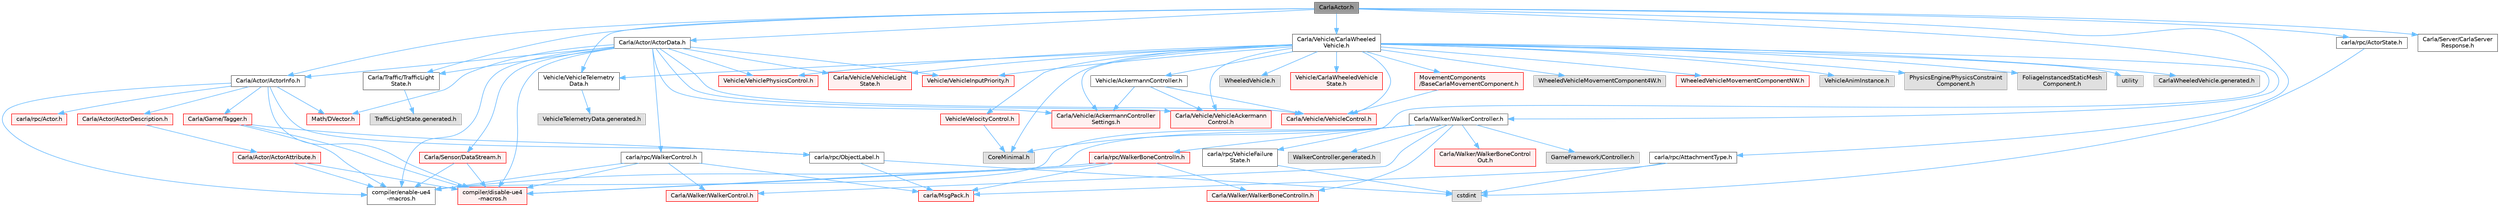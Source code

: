 digraph "CarlaActor.h"
{
 // INTERACTIVE_SVG=YES
 // LATEX_PDF_SIZE
  bgcolor="transparent";
  edge [fontname=Helvetica,fontsize=10,labelfontname=Helvetica,labelfontsize=10];
  node [fontname=Helvetica,fontsize=10,shape=box,height=0.2,width=0.4];
  Node1 [id="Node000001",label="CarlaActor.h",height=0.2,width=0.4,color="gray40", fillcolor="grey60", style="filled", fontcolor="black",tooltip=" "];
  Node1 -> Node2 [id="edge1_Node000001_Node000002",color="steelblue1",style="solid",tooltip=" "];
  Node2 [id="Node000002",label="Carla/Actor/ActorInfo.h",height=0.2,width=0.4,color="grey40", fillcolor="white", style="filled",URL="$d0/d4e/ActorInfo_8h.html",tooltip=" "];
  Node2 -> Node3 [id="edge2_Node000002_Node000003",color="steelblue1",style="solid",tooltip=" "];
  Node3 [id="Node000003",label="Carla/Actor/ActorDescription.h",height=0.2,width=0.4,color="red", fillcolor="#FFF0F0", style="filled",URL="$d4/de6/Unreal_2CarlaUE4_2Plugins_2Carla_2Source_2Carla_2Actor_2ActorDescription_8h.html",tooltip=" "];
  Node3 -> Node4 [id="edge3_Node000003_Node000004",color="steelblue1",style="solid",tooltip=" "];
  Node4 [id="Node000004",label="Carla/Actor/ActorAttribute.h",height=0.2,width=0.4,color="red", fillcolor="#FFF0F0", style="filled",URL="$d6/d1a/Unreal_2CarlaUE4_2Plugins_2Carla_2Source_2Carla_2Actor_2ActorAttribute_8h.html",tooltip=" "];
  Node4 -> Node5 [id="edge4_Node000004_Node000005",color="steelblue1",style="solid",tooltip=" "];
  Node5 [id="Node000005",label="compiler/disable-ue4\l-macros.h",height=0.2,width=0.4,color="red", fillcolor="#FFF0F0", style="filled",URL="$d2/d02/disable-ue4-macros_8h.html",tooltip=" "];
  Node4 -> Node12 [id="edge5_Node000004_Node000012",color="steelblue1",style="solid",tooltip=" "];
  Node12 [id="Node000012",label="compiler/enable-ue4\l-macros.h",height=0.2,width=0.4,color="grey40", fillcolor="white", style="filled",URL="$d9/da2/enable-ue4-macros_8h.html",tooltip=" "];
  Node2 -> Node15 [id="edge6_Node000002_Node000015",color="steelblue1",style="solid",tooltip=" "];
  Node15 [id="Node000015",label="Carla/Game/Tagger.h",height=0.2,width=0.4,color="red", fillcolor="#FFF0F0", style="filled",URL="$d7/d06/Tagger_8h.html",tooltip=" "];
  Node15 -> Node5 [id="edge7_Node000015_Node000005",color="steelblue1",style="solid",tooltip=" "];
  Node15 -> Node18 [id="edge8_Node000015_Node000018",color="steelblue1",style="solid",tooltip=" "];
  Node18 [id="Node000018",label="carla/rpc/ObjectLabel.h",height=0.2,width=0.4,color="grey40", fillcolor="white", style="filled",URL="$d0/dea/ObjectLabel_8h.html",tooltip=" "];
  Node18 -> Node19 [id="edge9_Node000018_Node000019",color="steelblue1",style="solid",tooltip=" "];
  Node19 [id="Node000019",label="carla/MsgPack.h",height=0.2,width=0.4,color="red", fillcolor="#FFF0F0", style="filled",URL="$d9/d6f/MsgPack_8h.html",tooltip=" "];
  Node18 -> Node11 [id="edge10_Node000018_Node000011",color="steelblue1",style="solid",tooltip=" "];
  Node11 [id="Node000011",label="cstdint",height=0.2,width=0.4,color="grey60", fillcolor="#E0E0E0", style="filled",tooltip=" "];
  Node15 -> Node12 [id="edge11_Node000015_Node000012",color="steelblue1",style="solid",tooltip=" "];
  Node2 -> Node34 [id="edge12_Node000002_Node000034",color="steelblue1",style="solid",tooltip=" "];
  Node34 [id="Node000034",label="Math/DVector.h",height=0.2,width=0.4,color="red", fillcolor="#FFF0F0", style="filled",URL="$d5/d94/DVector_8h.html",tooltip=" "];
  Node2 -> Node5 [id="edge13_Node000002_Node000005",color="steelblue1",style="solid",tooltip=" "];
  Node2 -> Node36 [id="edge14_Node000002_Node000036",color="steelblue1",style="solid",tooltip=" "];
  Node36 [id="Node000036",label="carla/rpc/Actor.h",height=0.2,width=0.4,color="red", fillcolor="#FFF0F0", style="filled",URL="$d8/d73/rpc_2Actor_8h.html",tooltip=" "];
  Node2 -> Node18 [id="edge15_Node000002_Node000018",color="steelblue1",style="solid",tooltip=" "];
  Node2 -> Node12 [id="edge16_Node000002_Node000012",color="steelblue1",style="solid",tooltip=" "];
  Node1 -> Node59 [id="edge17_Node000001_Node000059",color="steelblue1",style="solid",tooltip=" "];
  Node59 [id="Node000059",label="Carla/Actor/ActorData.h",height=0.2,width=0.4,color="grey40", fillcolor="white", style="filled",URL="$de/d7d/ActorData_8h.html",tooltip=" "];
  Node59 -> Node2 [id="edge18_Node000059_Node000002",color="steelblue1",style="solid",tooltip=" "];
  Node59 -> Node34 [id="edge19_Node000059_Node000034",color="steelblue1",style="solid",tooltip=" "];
  Node59 -> Node60 [id="edge20_Node000059_Node000060",color="steelblue1",style="solid",tooltip=" "];
  Node60 [id="Node000060",label="Carla/Vehicle/AckermannController\lSettings.h",height=0.2,width=0.4,color="red", fillcolor="#FFF0F0", style="filled",URL="$df/d92/Unreal_2CarlaUE4_2Plugins_2Carla_2Source_2Carla_2Vehicle_2AckermannControllerSettings_8h.html",tooltip=" "];
  Node59 -> Node62 [id="edge21_Node000059_Node000062",color="steelblue1",style="solid",tooltip=" "];
  Node62 [id="Node000062",label="Carla/Vehicle/VehicleAckermann\lControl.h",height=0.2,width=0.4,color="red", fillcolor="#FFF0F0", style="filled",URL="$d7/d1a/Unreal_2CarlaUE4_2Plugins_2Carla_2Source_2Carla_2Vehicle_2VehicleAckermannControl_8h.html",tooltip=" "];
  Node59 -> Node64 [id="edge22_Node000059_Node000064",color="steelblue1",style="solid",tooltip=" "];
  Node64 [id="Node000064",label="Carla/Vehicle/VehicleControl.h",height=0.2,width=0.4,color="red", fillcolor="#FFF0F0", style="filled",URL="$d4/dbd/Unreal_2CarlaUE4_2Plugins_2Carla_2Source_2Carla_2Vehicle_2VehicleControl_8h.html",tooltip=" "];
  Node59 -> Node66 [id="edge23_Node000059_Node000066",color="steelblue1",style="solid",tooltip=" "];
  Node66 [id="Node000066",label="Carla/Vehicle/VehicleLight\lState.h",height=0.2,width=0.4,color="red", fillcolor="#FFF0F0", style="filled",URL="$d6/d6c/Unreal_2CarlaUE4_2Plugins_2Carla_2Source_2Carla_2Vehicle_2VehicleLightState_8h.html",tooltip=" "];
  Node59 -> Node68 [id="edge24_Node000059_Node000068",color="steelblue1",style="solid",tooltip=" "];
  Node68 [id="Node000068",label="Vehicle/VehicleInputPriority.h",height=0.2,width=0.4,color="red", fillcolor="#FFF0F0", style="filled",URL="$db/d8b/VehicleInputPriority_8h.html",tooltip=" "];
  Node59 -> Node70 [id="edge25_Node000059_Node000070",color="steelblue1",style="solid",tooltip=" "];
  Node70 [id="Node000070",label="Vehicle/VehiclePhysicsControl.h",height=0.2,width=0.4,color="red", fillcolor="#FFF0F0", style="filled",URL="$d3/d90/Unreal_2CarlaUE4_2Plugins_2Carla_2Source_2Carla_2Vehicle_2VehiclePhysicsControl_8h.html",tooltip=" "];
  Node59 -> Node74 [id="edge26_Node000059_Node000074",color="steelblue1",style="solid",tooltip=" "];
  Node74 [id="Node000074",label="Carla/Sensor/DataStream.h",height=0.2,width=0.4,color="red", fillcolor="#FFF0F0", style="filled",URL="$da/dd9/DataStream_8h.html",tooltip=" "];
  Node74 -> Node5 [id="edge27_Node000074_Node000005",color="steelblue1",style="solid",tooltip=" "];
  Node74 -> Node12 [id="edge28_Node000074_Node000012",color="steelblue1",style="solid",tooltip=" "];
  Node59 -> Node159 [id="edge29_Node000059_Node000159",color="steelblue1",style="solid",tooltip=" "];
  Node159 [id="Node000159",label="Carla/Traffic/TrafficLight\lState.h",height=0.2,width=0.4,color="grey40", fillcolor="white", style="filled",URL="$df/d9b/Unreal_2CarlaUE4_2Plugins_2Carla_2Source_2Carla_2Traffic_2TrafficLightState_8h.html",tooltip=" "];
  Node159 -> Node160 [id="edge30_Node000159_Node000160",color="steelblue1",style="solid",tooltip=" "];
  Node160 [id="Node000160",label="TrafficLightState.generated.h",height=0.2,width=0.4,color="grey60", fillcolor="#E0E0E0", style="filled",tooltip=" "];
  Node59 -> Node5 [id="edge31_Node000059_Node000005",color="steelblue1",style="solid",tooltip=" "];
  Node59 -> Node105 [id="edge32_Node000059_Node000105",color="steelblue1",style="solid",tooltip=" "];
  Node105 [id="Node000105",label="carla/rpc/WalkerControl.h",height=0.2,width=0.4,color="grey40", fillcolor="white", style="filled",URL="$dd/db3/LibCarla_2source_2carla_2rpc_2WalkerControl_8h.html",tooltip=" "];
  Node105 -> Node19 [id="edge33_Node000105_Node000019",color="steelblue1",style="solid",tooltip=" "];
  Node105 -> Node12 [id="edge34_Node000105_Node000012",color="steelblue1",style="solid",tooltip=" "];
  Node105 -> Node106 [id="edge35_Node000105_Node000106",color="steelblue1",style="solid",tooltip=" "];
  Node106 [id="Node000106",label="Carla/Walker/WalkerControl.h",height=0.2,width=0.4,color="red", fillcolor="#FFF0F0", style="filled",URL="$da/d26/Unreal_2CarlaUE4_2Plugins_2Carla_2Source_2Carla_2Walker_2WalkerControl_8h.html",tooltip=" "];
  Node105 -> Node5 [id="edge36_Node000105_Node000005",color="steelblue1",style="solid",tooltip=" "];
  Node59 -> Node12 [id="edge37_Node000059_Node000012",color="steelblue1",style="solid",tooltip=" "];
  Node1 -> Node161 [id="edge38_Node000001_Node000161",color="steelblue1",style="solid",tooltip=" "];
  Node161 [id="Node000161",label="Carla/Vehicle/CarlaWheeled\lVehicle.h",height=0.2,width=0.4,color="grey40", fillcolor="white", style="filled",URL="$d3/d00/CarlaWheeledVehicle_8h.html",tooltip=" "];
  Node161 -> Node162 [id="edge39_Node000161_Node000162",color="steelblue1",style="solid",tooltip=" "];
  Node162 [id="Node000162",label="WheeledVehicle.h",height=0.2,width=0.4,color="grey60", fillcolor="#E0E0E0", style="filled",tooltip=" "];
  Node161 -> Node163 [id="edge40_Node000161_Node000163",color="steelblue1",style="solid",tooltip=" "];
  Node163 [id="Node000163",label="Vehicle/AckermannController.h",height=0.2,width=0.4,color="grey40", fillcolor="white", style="filled",URL="$d0/d4d/AckermannController_8h.html",tooltip=" "];
  Node163 -> Node60 [id="edge41_Node000163_Node000060",color="steelblue1",style="solid",tooltip=" "];
  Node163 -> Node62 [id="edge42_Node000163_Node000062",color="steelblue1",style="solid",tooltip=" "];
  Node163 -> Node64 [id="edge43_Node000163_Node000064",color="steelblue1",style="solid",tooltip=" "];
  Node161 -> Node60 [id="edge44_Node000161_Node000060",color="steelblue1",style="solid",tooltip=" "];
  Node161 -> Node164 [id="edge45_Node000161_Node000164",color="steelblue1",style="solid",tooltip=" "];
  Node164 [id="Node000164",label="Vehicle/CarlaWheeledVehicle\lState.h",height=0.2,width=0.4,color="red", fillcolor="#FFF0F0", style="filled",URL="$d7/dab/CarlaWheeledVehicleState_8h.html",tooltip=" "];
  Node161 -> Node62 [id="edge46_Node000161_Node000062",color="steelblue1",style="solid",tooltip=" "];
  Node161 -> Node64 [id="edge47_Node000161_Node000064",color="steelblue1",style="solid",tooltip=" "];
  Node161 -> Node66 [id="edge48_Node000161_Node000066",color="steelblue1",style="solid",tooltip=" "];
  Node161 -> Node68 [id="edge49_Node000161_Node000068",color="steelblue1",style="solid",tooltip=" "];
  Node161 -> Node70 [id="edge50_Node000161_Node000070",color="steelblue1",style="solid",tooltip=" "];
  Node161 -> Node166 [id="edge51_Node000161_Node000166",color="steelblue1",style="solid",tooltip=" "];
  Node166 [id="Node000166",label="Vehicle/VehicleTelemetry\lData.h",height=0.2,width=0.4,color="grey40", fillcolor="white", style="filled",URL="$de/dcb/Unreal_2CarlaUE4_2Plugins_2Carla_2Source_2Carla_2Vehicle_2VehicleTelemetryData_8h.html",tooltip=" "];
  Node166 -> Node167 [id="edge52_Node000166_Node000167",color="steelblue1",style="solid",tooltip=" "];
  Node167 [id="Node000167",label="VehicleTelemetryData.generated.h",height=0.2,width=0.4,color="grey60", fillcolor="#E0E0E0", style="filled",tooltip=" "];
  Node161 -> Node168 [id="edge53_Node000161_Node000168",color="steelblue1",style="solid",tooltip=" "];
  Node168 [id="Node000168",label="VehicleVelocityControl.h",height=0.2,width=0.4,color="red", fillcolor="#FFF0F0", style="filled",URL="$d6/df3/VehicleVelocityControl_8h.html",tooltip=" "];
  Node168 -> Node170 [id="edge54_Node000168_Node000170",color="steelblue1",style="solid",tooltip=" "];
  Node170 [id="Node000170",label="CoreMinimal.h",height=0.2,width=0.4,color="grey60", fillcolor="#E0E0E0", style="filled",tooltip=" "];
  Node161 -> Node172 [id="edge55_Node000161_Node000172",color="steelblue1",style="solid",tooltip=" "];
  Node172 [id="Node000172",label="WheeledVehicleMovementComponent4W.h",height=0.2,width=0.4,color="grey60", fillcolor="#E0E0E0", style="filled",tooltip=" "];
  Node161 -> Node173 [id="edge56_Node000161_Node000173",color="steelblue1",style="solid",tooltip=" "];
  Node173 [id="Node000173",label="WheeledVehicleMovementComponentNW.h",height=0.2,width=0.4,color="red", fillcolor="#FFF0F0", style="filled",URL="$d0/d34/WheeledVehicleMovementComponentNW_8h.html",tooltip=" "];
  Node161 -> Node177 [id="edge57_Node000161_Node000177",color="steelblue1",style="solid",tooltip=" "];
  Node177 [id="Node000177",label="VehicleAnimInstance.h",height=0.2,width=0.4,color="grey60", fillcolor="#E0E0E0", style="filled",tooltip=" "];
  Node161 -> Node178 [id="edge58_Node000161_Node000178",color="steelblue1",style="solid",tooltip=" "];
  Node178 [id="Node000178",label="PhysicsEngine/PhysicsConstraint\lComponent.h",height=0.2,width=0.4,color="grey60", fillcolor="#E0E0E0", style="filled",tooltip=" "];
  Node161 -> Node179 [id="edge59_Node000161_Node000179",color="steelblue1",style="solid",tooltip=" "];
  Node179 [id="Node000179",label="MovementComponents\l/BaseCarlaMovementComponent.h",height=0.2,width=0.4,color="red", fillcolor="#FFF0F0", style="filled",URL="$d6/d10/BaseCarlaMovementComponent_8h.html",tooltip=" "];
  Node179 -> Node64 [id="edge60_Node000179_Node000064",color="steelblue1",style="solid",tooltip=" "];
  Node161 -> Node182 [id="edge61_Node000161_Node000182",color="steelblue1",style="solid",tooltip=" "];
  Node182 [id="Node000182",label="FoliageInstancedStaticMesh\lComponent.h",height=0.2,width=0.4,color="grey60", fillcolor="#E0E0E0", style="filled",tooltip=" "];
  Node161 -> Node170 [id="edge62_Node000161_Node000170",color="steelblue1",style="solid",tooltip=" "];
  Node161 -> Node43 [id="edge63_Node000161_Node000043",color="steelblue1",style="solid",tooltip=" "];
  Node43 [id="Node000043",label="utility",height=0.2,width=0.4,color="grey60", fillcolor="#E0E0E0", style="filled",tooltip=" "];
  Node161 -> Node102 [id="edge64_Node000161_Node000102",color="steelblue1",style="solid",tooltip=" "];
  Node102 [id="Node000102",label="carla/rpc/VehicleFailure\lState.h",height=0.2,width=0.4,color="grey40", fillcolor="white", style="filled",URL="$d6/dac/VehicleFailureState_8h.html",tooltip=" "];
  Node102 -> Node11 [id="edge65_Node000102_Node000011",color="steelblue1",style="solid",tooltip=" "];
  Node161 -> Node183 [id="edge66_Node000161_Node000183",color="steelblue1",style="solid",tooltip=" "];
  Node183 [id="Node000183",label="CarlaWheeledVehicle.generated.h",height=0.2,width=0.4,color="grey60", fillcolor="#E0E0E0", style="filled",tooltip=" "];
  Node1 -> Node166 [id="edge67_Node000001_Node000166",color="steelblue1",style="solid",tooltip=" "];
  Node1 -> Node184 [id="edge68_Node000001_Node000184",color="steelblue1",style="solid",tooltip=" "];
  Node184 [id="Node000184",label="Carla/Walker/WalkerController.h",height=0.2,width=0.4,color="grey40", fillcolor="white", style="filled",URL="$da/d52/WalkerController_8h.html",tooltip=" "];
  Node184 -> Node185 [id="edge69_Node000184_Node000185",color="steelblue1",style="solid",tooltip=" "];
  Node185 [id="Node000185",label="Carla/Walker/WalkerBoneControlIn.h",height=0.2,width=0.4,color="red", fillcolor="#FFF0F0", style="filled",URL="$de/dbf/Unreal_2CarlaUE4_2Plugins_2Carla_2Source_2Carla_2Walker_2WalkerBoneControlIn_8h.html",tooltip=" "];
  Node184 -> Node187 [id="edge70_Node000184_Node000187",color="steelblue1",style="solid",tooltip=" "];
  Node187 [id="Node000187",label="Carla/Walker/WalkerBoneControl\lOut.h",height=0.2,width=0.4,color="red", fillcolor="#FFF0F0", style="filled",URL="$dd/d6e/Unreal_2CarlaUE4_2Plugins_2Carla_2Source_2Carla_2Walker_2WalkerBoneControlOut_8h.html",tooltip=" "];
  Node184 -> Node106 [id="edge71_Node000184_Node000106",color="steelblue1",style="solid",tooltip=" "];
  Node184 -> Node170 [id="edge72_Node000184_Node000170",color="steelblue1",style="solid",tooltip=" "];
  Node184 -> Node189 [id="edge73_Node000184_Node000189",color="steelblue1",style="solid",tooltip=" "];
  Node189 [id="Node000189",label="GameFramework/Controller.h",height=0.2,width=0.4,color="grey60", fillcolor="#E0E0E0", style="filled",tooltip=" "];
  Node184 -> Node5 [id="edge74_Node000184_Node000005",color="steelblue1",style="solid",tooltip=" "];
  Node184 -> Node190 [id="edge75_Node000184_Node000190",color="steelblue1",style="solid",tooltip=" "];
  Node190 [id="Node000190",label="carla/rpc/WalkerBoneControlIn.h",height=0.2,width=0.4,color="red", fillcolor="#FFF0F0", style="filled",URL="$d8/db7/LibCarla_2source_2carla_2rpc_2WalkerBoneControlIn_8h.html",tooltip=" "];
  Node190 -> Node19 [id="edge76_Node000190_Node000019",color="steelblue1",style="solid",tooltip=" "];
  Node190 -> Node12 [id="edge77_Node000190_Node000012",color="steelblue1",style="solid",tooltip=" "];
  Node190 -> Node185 [id="edge78_Node000190_Node000185",color="steelblue1",style="solid",tooltip=" "];
  Node190 -> Node5 [id="edge79_Node000190_Node000005",color="steelblue1",style="solid",tooltip=" "];
  Node184 -> Node12 [id="edge80_Node000184_Node000012",color="steelblue1",style="solid",tooltip=" "];
  Node184 -> Node192 [id="edge81_Node000184_Node000192",color="steelblue1",style="solid",tooltip=" "];
  Node192 [id="Node000192",label="WalkerController.generated.h",height=0.2,width=0.4,color="grey60", fillcolor="#E0E0E0", style="filled",tooltip=" "];
  Node1 -> Node159 [id="edge82_Node000001_Node000159",color="steelblue1",style="solid",tooltip=" "];
  Node1 -> Node101 [id="edge83_Node000001_Node000101",color="steelblue1",style="solid",tooltip=" "];
  Node101 [id="Node000101",label="carla/rpc/ActorState.h",height=0.2,width=0.4,color="grey40", fillcolor="white", style="filled",URL="$d5/d30/rpc_2ActorState_8h.html",tooltip=" "];
  Node101 -> Node11 [id="edge84_Node000101_Node000011",color="steelblue1",style="solid",tooltip=" "];
  Node1 -> Node193 [id="edge85_Node000001_Node000193",color="steelblue1",style="solid",tooltip=" "];
  Node193 [id="Node000193",label="carla/rpc/AttachmentType.h",height=0.2,width=0.4,color="grey40", fillcolor="white", style="filled",URL="$d9/df7/AttachmentType_8h.html",tooltip=" "];
  Node193 -> Node19 [id="edge86_Node000193_Node000019",color="steelblue1",style="solid",tooltip=" "];
  Node193 -> Node11 [id="edge87_Node000193_Node000011",color="steelblue1",style="solid",tooltip=" "];
  Node1 -> Node194 [id="edge88_Node000001_Node000194",color="steelblue1",style="solid",tooltip=" "];
  Node194 [id="Node000194",label="Carla/Server/CarlaServer\lResponse.h",height=0.2,width=0.4,color="grey40", fillcolor="white", style="filled",URL="$dd/d3e/CarlaServerResponse_8h.html",tooltip=" "];
}
